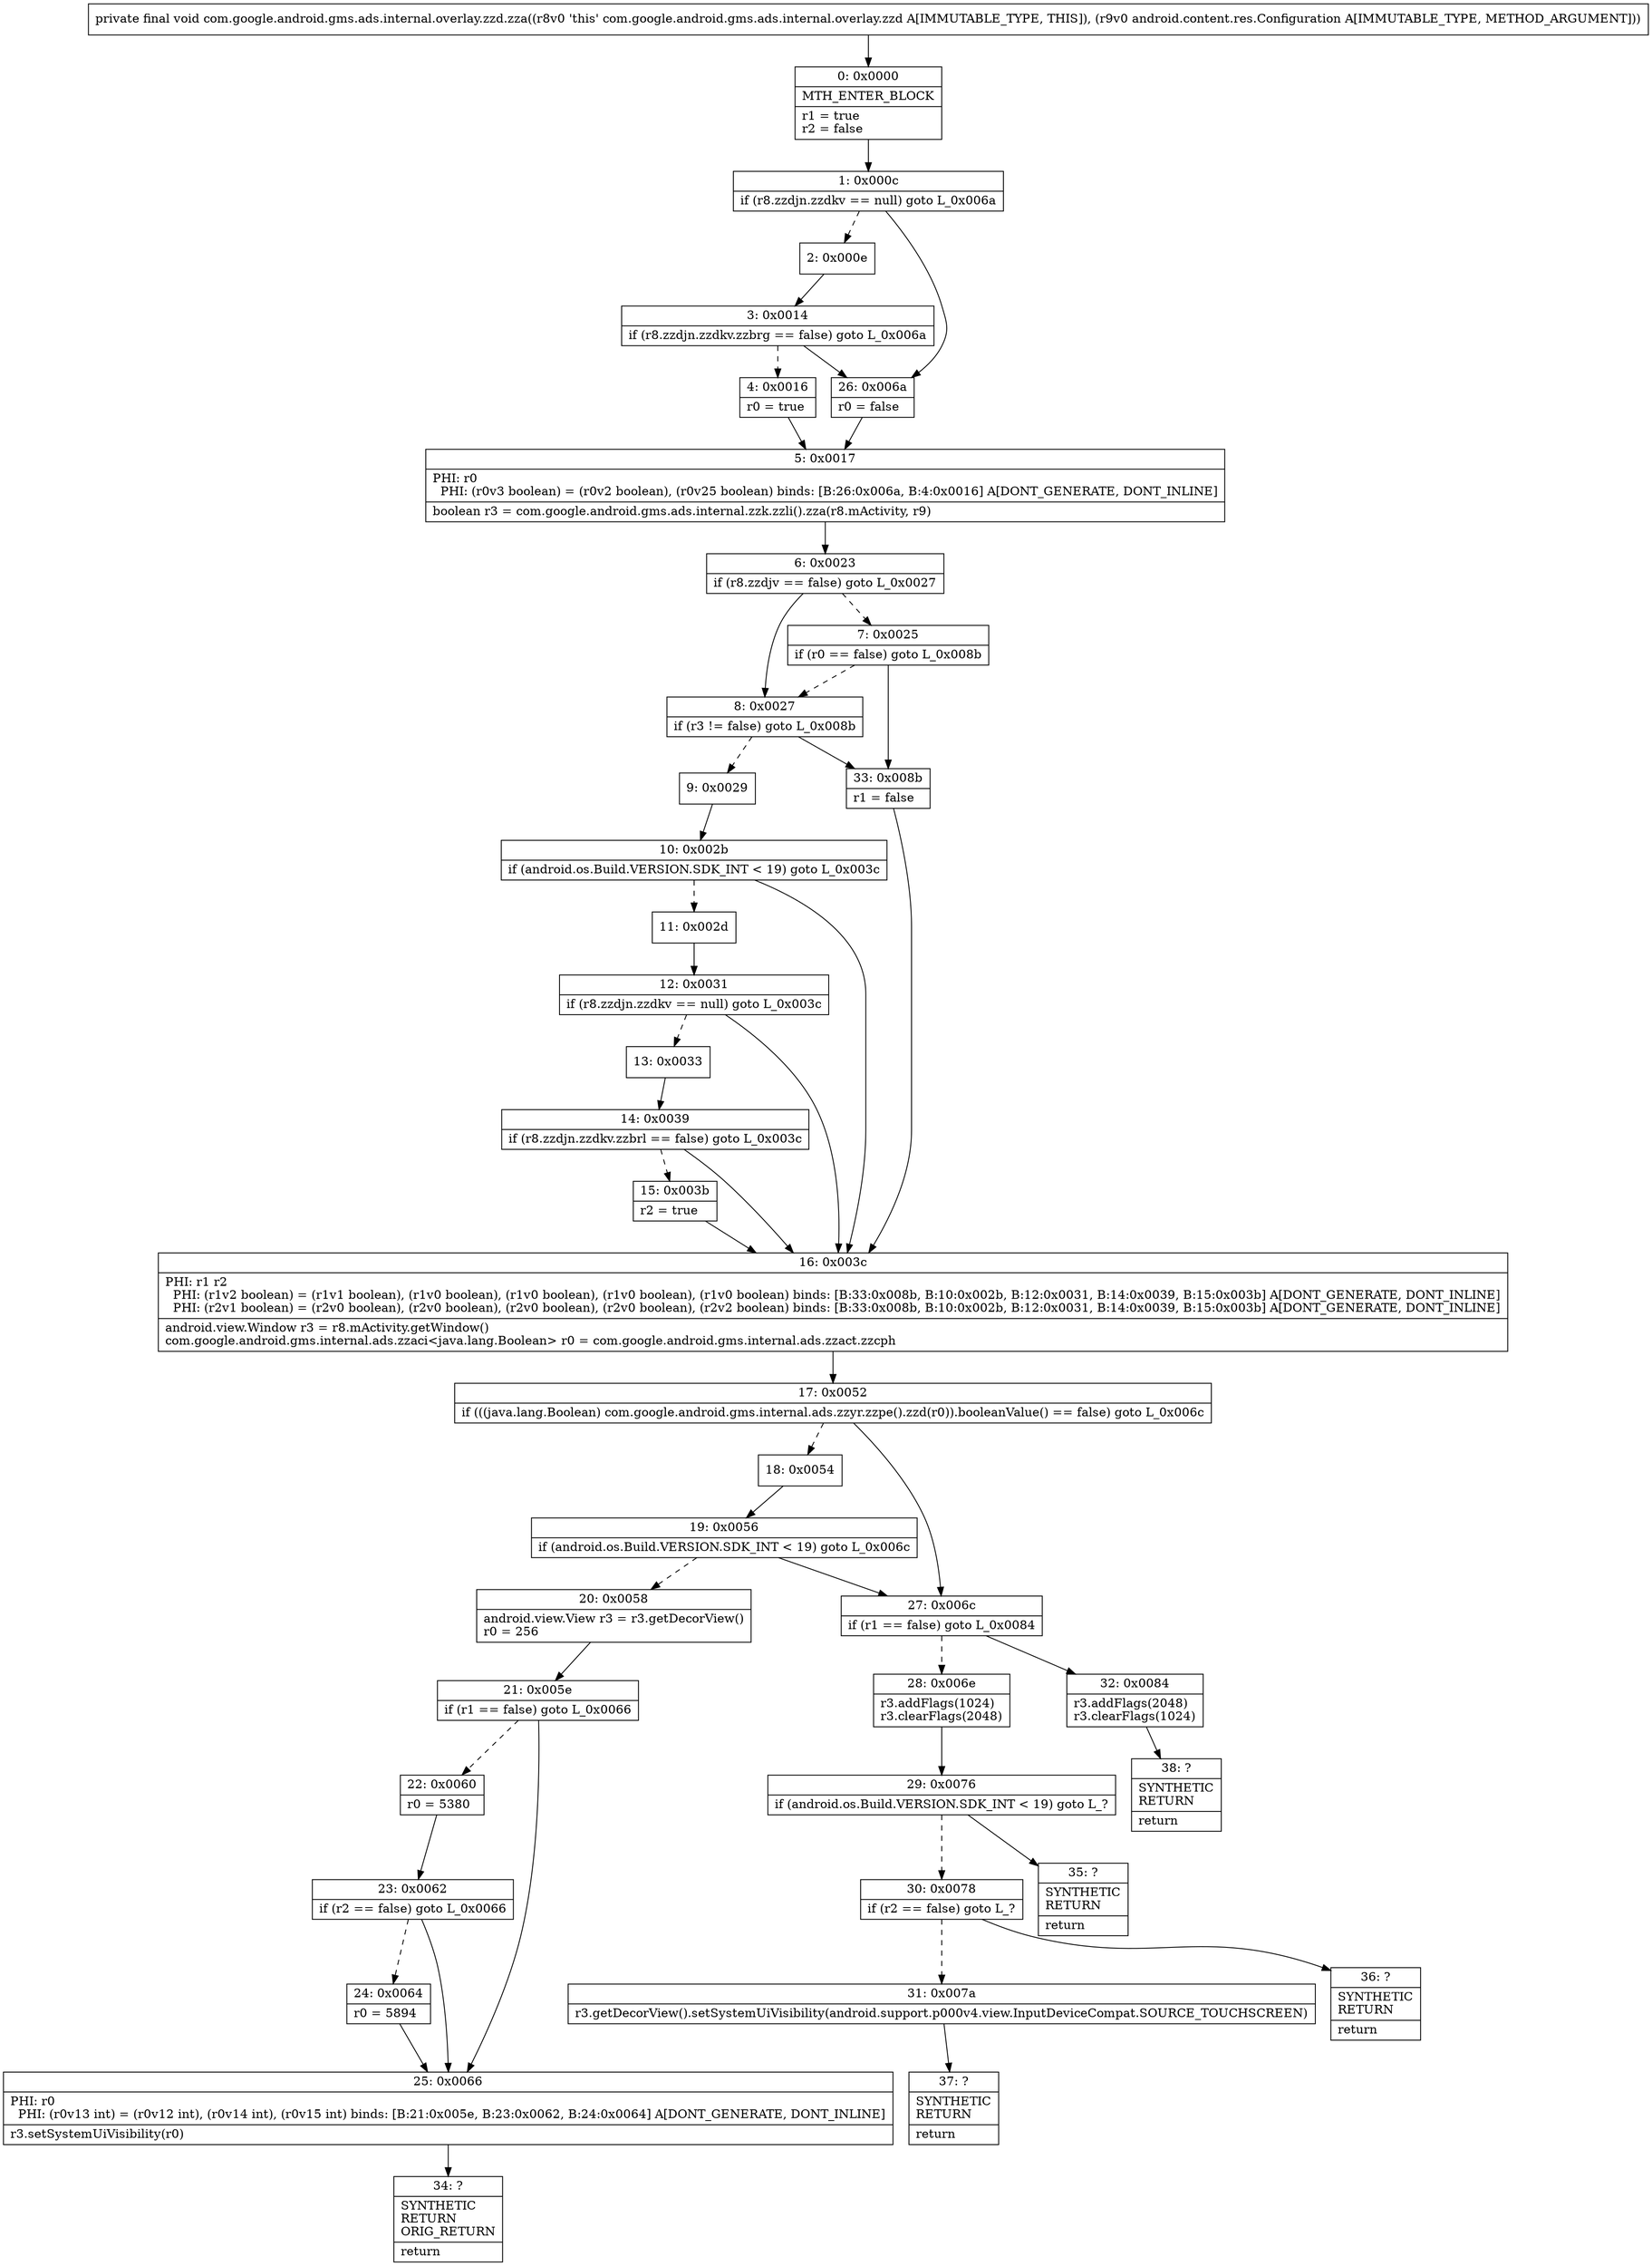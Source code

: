 digraph "CFG forcom.google.android.gms.ads.internal.overlay.zzd.zza(Landroid\/content\/res\/Configuration;)V" {
Node_0 [shape=record,label="{0\:\ 0x0000|MTH_ENTER_BLOCK\l|r1 = true\lr2 = false\l}"];
Node_1 [shape=record,label="{1\:\ 0x000c|if (r8.zzdjn.zzdkv == null) goto L_0x006a\l}"];
Node_2 [shape=record,label="{2\:\ 0x000e}"];
Node_3 [shape=record,label="{3\:\ 0x0014|if (r8.zzdjn.zzdkv.zzbrg == false) goto L_0x006a\l}"];
Node_4 [shape=record,label="{4\:\ 0x0016|r0 = true\l}"];
Node_5 [shape=record,label="{5\:\ 0x0017|PHI: r0 \l  PHI: (r0v3 boolean) = (r0v2 boolean), (r0v25 boolean) binds: [B:26:0x006a, B:4:0x0016] A[DONT_GENERATE, DONT_INLINE]\l|boolean r3 = com.google.android.gms.ads.internal.zzk.zzli().zza(r8.mActivity, r9)\l}"];
Node_6 [shape=record,label="{6\:\ 0x0023|if (r8.zzdjv == false) goto L_0x0027\l}"];
Node_7 [shape=record,label="{7\:\ 0x0025|if (r0 == false) goto L_0x008b\l}"];
Node_8 [shape=record,label="{8\:\ 0x0027|if (r3 != false) goto L_0x008b\l}"];
Node_9 [shape=record,label="{9\:\ 0x0029}"];
Node_10 [shape=record,label="{10\:\ 0x002b|if (android.os.Build.VERSION.SDK_INT \< 19) goto L_0x003c\l}"];
Node_11 [shape=record,label="{11\:\ 0x002d}"];
Node_12 [shape=record,label="{12\:\ 0x0031|if (r8.zzdjn.zzdkv == null) goto L_0x003c\l}"];
Node_13 [shape=record,label="{13\:\ 0x0033}"];
Node_14 [shape=record,label="{14\:\ 0x0039|if (r8.zzdjn.zzdkv.zzbrl == false) goto L_0x003c\l}"];
Node_15 [shape=record,label="{15\:\ 0x003b|r2 = true\l}"];
Node_16 [shape=record,label="{16\:\ 0x003c|PHI: r1 r2 \l  PHI: (r1v2 boolean) = (r1v1 boolean), (r1v0 boolean), (r1v0 boolean), (r1v0 boolean), (r1v0 boolean) binds: [B:33:0x008b, B:10:0x002b, B:12:0x0031, B:14:0x0039, B:15:0x003b] A[DONT_GENERATE, DONT_INLINE]\l  PHI: (r2v1 boolean) = (r2v0 boolean), (r2v0 boolean), (r2v0 boolean), (r2v0 boolean), (r2v2 boolean) binds: [B:33:0x008b, B:10:0x002b, B:12:0x0031, B:14:0x0039, B:15:0x003b] A[DONT_GENERATE, DONT_INLINE]\l|android.view.Window r3 = r8.mActivity.getWindow()\lcom.google.android.gms.internal.ads.zzaci\<java.lang.Boolean\> r0 = com.google.android.gms.internal.ads.zzact.zzcph\l}"];
Node_17 [shape=record,label="{17\:\ 0x0052|if (((java.lang.Boolean) com.google.android.gms.internal.ads.zzyr.zzpe().zzd(r0)).booleanValue() == false) goto L_0x006c\l}"];
Node_18 [shape=record,label="{18\:\ 0x0054}"];
Node_19 [shape=record,label="{19\:\ 0x0056|if (android.os.Build.VERSION.SDK_INT \< 19) goto L_0x006c\l}"];
Node_20 [shape=record,label="{20\:\ 0x0058|android.view.View r3 = r3.getDecorView()\lr0 = 256\l}"];
Node_21 [shape=record,label="{21\:\ 0x005e|if (r1 == false) goto L_0x0066\l}"];
Node_22 [shape=record,label="{22\:\ 0x0060|r0 = 5380\l}"];
Node_23 [shape=record,label="{23\:\ 0x0062|if (r2 == false) goto L_0x0066\l}"];
Node_24 [shape=record,label="{24\:\ 0x0064|r0 = 5894\l}"];
Node_25 [shape=record,label="{25\:\ 0x0066|PHI: r0 \l  PHI: (r0v13 int) = (r0v12 int), (r0v14 int), (r0v15 int) binds: [B:21:0x005e, B:23:0x0062, B:24:0x0064] A[DONT_GENERATE, DONT_INLINE]\l|r3.setSystemUiVisibility(r0)\l}"];
Node_26 [shape=record,label="{26\:\ 0x006a|r0 = false\l}"];
Node_27 [shape=record,label="{27\:\ 0x006c|if (r1 == false) goto L_0x0084\l}"];
Node_28 [shape=record,label="{28\:\ 0x006e|r3.addFlags(1024)\lr3.clearFlags(2048)\l}"];
Node_29 [shape=record,label="{29\:\ 0x0076|if (android.os.Build.VERSION.SDK_INT \< 19) goto L_?\l}"];
Node_30 [shape=record,label="{30\:\ 0x0078|if (r2 == false) goto L_?\l}"];
Node_31 [shape=record,label="{31\:\ 0x007a|r3.getDecorView().setSystemUiVisibility(android.support.p000v4.view.InputDeviceCompat.SOURCE_TOUCHSCREEN)\l}"];
Node_32 [shape=record,label="{32\:\ 0x0084|r3.addFlags(2048)\lr3.clearFlags(1024)\l}"];
Node_33 [shape=record,label="{33\:\ 0x008b|r1 = false\l}"];
Node_34 [shape=record,label="{34\:\ ?|SYNTHETIC\lRETURN\lORIG_RETURN\l|return\l}"];
Node_35 [shape=record,label="{35\:\ ?|SYNTHETIC\lRETURN\l|return\l}"];
Node_36 [shape=record,label="{36\:\ ?|SYNTHETIC\lRETURN\l|return\l}"];
Node_37 [shape=record,label="{37\:\ ?|SYNTHETIC\lRETURN\l|return\l}"];
Node_38 [shape=record,label="{38\:\ ?|SYNTHETIC\lRETURN\l|return\l}"];
MethodNode[shape=record,label="{private final void com.google.android.gms.ads.internal.overlay.zzd.zza((r8v0 'this' com.google.android.gms.ads.internal.overlay.zzd A[IMMUTABLE_TYPE, THIS]), (r9v0 android.content.res.Configuration A[IMMUTABLE_TYPE, METHOD_ARGUMENT])) }"];
MethodNode -> Node_0;
Node_0 -> Node_1;
Node_1 -> Node_2[style=dashed];
Node_1 -> Node_26;
Node_2 -> Node_3;
Node_3 -> Node_4[style=dashed];
Node_3 -> Node_26;
Node_4 -> Node_5;
Node_5 -> Node_6;
Node_6 -> Node_7[style=dashed];
Node_6 -> Node_8;
Node_7 -> Node_8[style=dashed];
Node_7 -> Node_33;
Node_8 -> Node_9[style=dashed];
Node_8 -> Node_33;
Node_9 -> Node_10;
Node_10 -> Node_11[style=dashed];
Node_10 -> Node_16;
Node_11 -> Node_12;
Node_12 -> Node_13[style=dashed];
Node_12 -> Node_16;
Node_13 -> Node_14;
Node_14 -> Node_15[style=dashed];
Node_14 -> Node_16;
Node_15 -> Node_16;
Node_16 -> Node_17;
Node_17 -> Node_18[style=dashed];
Node_17 -> Node_27;
Node_18 -> Node_19;
Node_19 -> Node_20[style=dashed];
Node_19 -> Node_27;
Node_20 -> Node_21;
Node_21 -> Node_22[style=dashed];
Node_21 -> Node_25;
Node_22 -> Node_23;
Node_23 -> Node_24[style=dashed];
Node_23 -> Node_25;
Node_24 -> Node_25;
Node_25 -> Node_34;
Node_26 -> Node_5;
Node_27 -> Node_28[style=dashed];
Node_27 -> Node_32;
Node_28 -> Node_29;
Node_29 -> Node_30[style=dashed];
Node_29 -> Node_35;
Node_30 -> Node_31[style=dashed];
Node_30 -> Node_36;
Node_31 -> Node_37;
Node_32 -> Node_38;
Node_33 -> Node_16;
}

